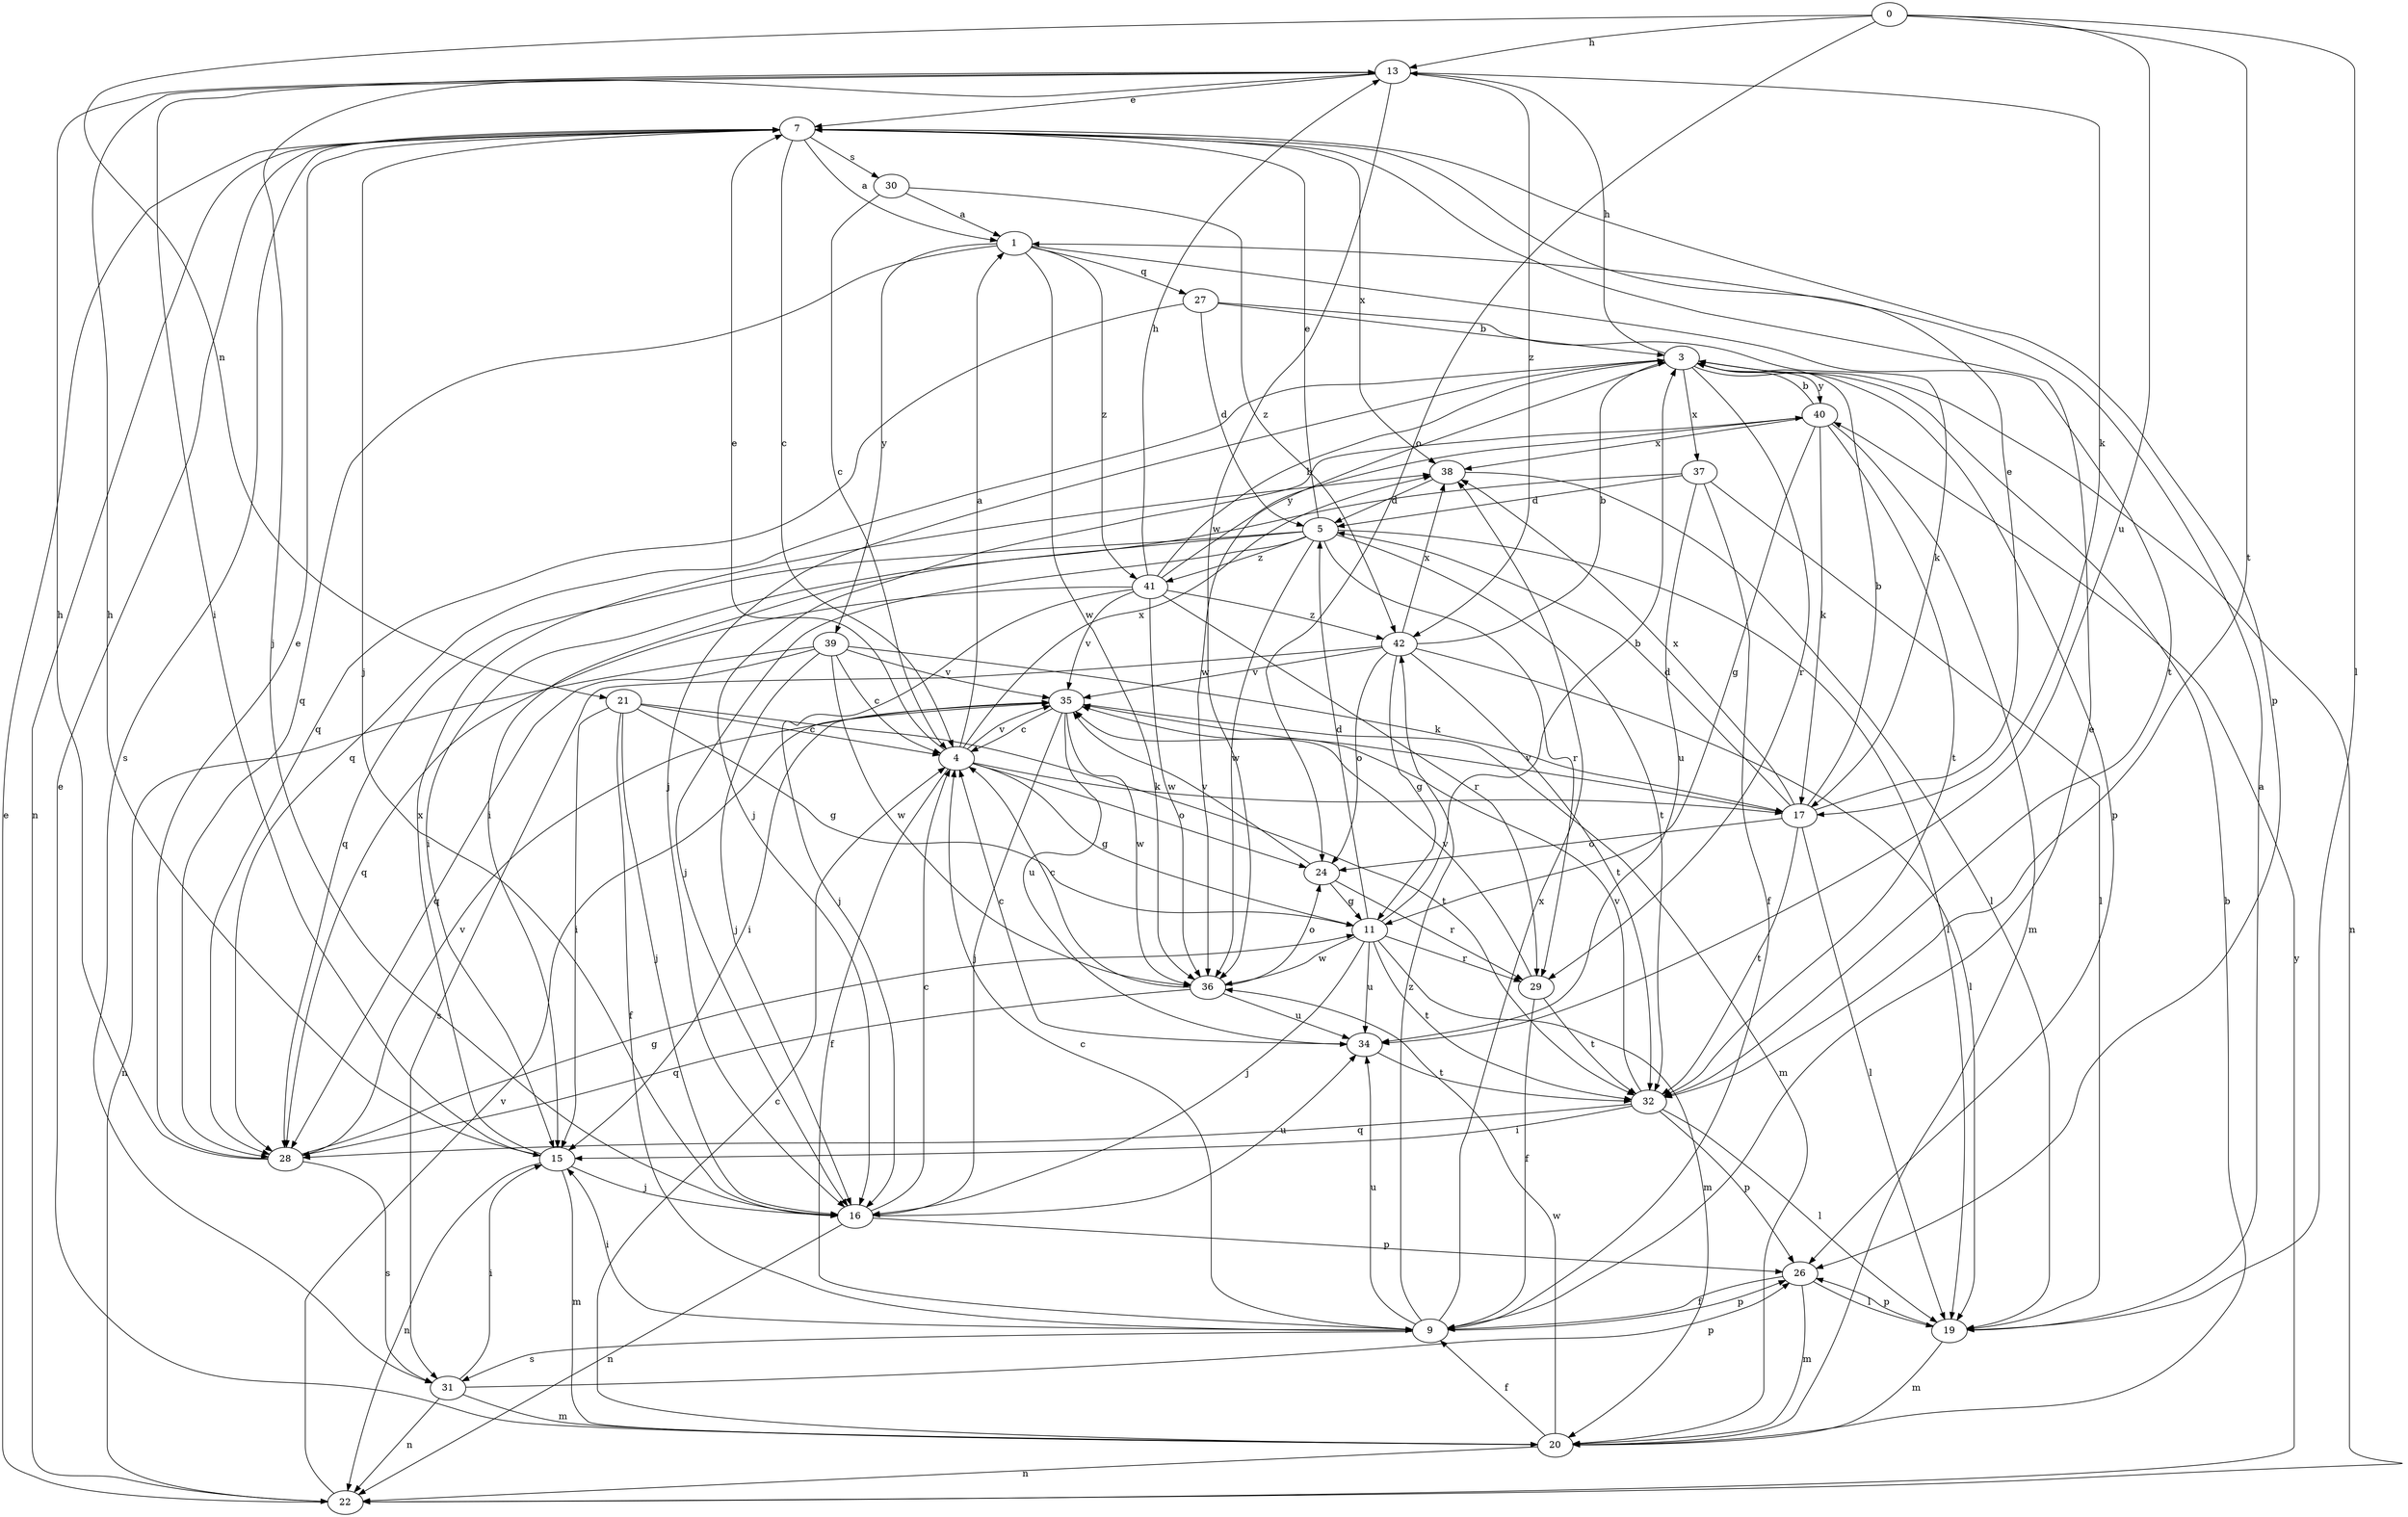 strict digraph  {
0;
1;
3;
4;
5;
7;
9;
11;
13;
15;
16;
17;
19;
20;
21;
22;
24;
26;
27;
28;
29;
30;
31;
32;
34;
35;
36;
37;
38;
39;
40;
41;
42;
0 -> 13  [label=h];
0 -> 19  [label=l];
0 -> 21  [label=n];
0 -> 24  [label=o];
0 -> 32  [label=t];
0 -> 34  [label=u];
1 -> 27  [label=q];
1 -> 28  [label=q];
1 -> 32  [label=t];
1 -> 36  [label=w];
1 -> 39  [label=y];
1 -> 41  [label=z];
3 -> 13  [label=h];
3 -> 16  [label=j];
3 -> 22  [label=n];
3 -> 26  [label=p];
3 -> 28  [label=q];
3 -> 29  [label=r];
3 -> 36  [label=w];
3 -> 37  [label=x];
3 -> 40  [label=y];
4 -> 1  [label=a];
4 -> 7  [label=e];
4 -> 9  [label=f];
4 -> 11  [label=g];
4 -> 17  [label=k];
4 -> 24  [label=o];
4 -> 35  [label=v];
4 -> 38  [label=x];
5 -> 7  [label=e];
5 -> 15  [label=i];
5 -> 16  [label=j];
5 -> 19  [label=l];
5 -> 28  [label=q];
5 -> 29  [label=r];
5 -> 32  [label=t];
5 -> 36  [label=w];
5 -> 41  [label=z];
7 -> 1  [label=a];
7 -> 4  [label=c];
7 -> 16  [label=j];
7 -> 22  [label=n];
7 -> 26  [label=p];
7 -> 30  [label=s];
7 -> 31  [label=s];
7 -> 38  [label=x];
9 -> 4  [label=c];
9 -> 7  [label=e];
9 -> 15  [label=i];
9 -> 26  [label=p];
9 -> 31  [label=s];
9 -> 34  [label=u];
9 -> 38  [label=x];
9 -> 42  [label=z];
11 -> 3  [label=b];
11 -> 5  [label=d];
11 -> 16  [label=j];
11 -> 20  [label=m];
11 -> 29  [label=r];
11 -> 32  [label=t];
11 -> 34  [label=u];
11 -> 36  [label=w];
13 -> 7  [label=e];
13 -> 15  [label=i];
13 -> 16  [label=j];
13 -> 17  [label=k];
13 -> 36  [label=w];
13 -> 42  [label=z];
15 -> 13  [label=h];
15 -> 16  [label=j];
15 -> 20  [label=m];
15 -> 22  [label=n];
15 -> 38  [label=x];
16 -> 4  [label=c];
16 -> 22  [label=n];
16 -> 26  [label=p];
16 -> 34  [label=u];
17 -> 3  [label=b];
17 -> 5  [label=d];
17 -> 7  [label=e];
17 -> 19  [label=l];
17 -> 24  [label=o];
17 -> 32  [label=t];
17 -> 35  [label=v];
17 -> 38  [label=x];
19 -> 1  [label=a];
19 -> 20  [label=m];
19 -> 26  [label=p];
20 -> 3  [label=b];
20 -> 4  [label=c];
20 -> 7  [label=e];
20 -> 9  [label=f];
20 -> 22  [label=n];
20 -> 36  [label=w];
21 -> 4  [label=c];
21 -> 9  [label=f];
21 -> 11  [label=g];
21 -> 15  [label=i];
21 -> 16  [label=j];
21 -> 32  [label=t];
22 -> 7  [label=e];
22 -> 35  [label=v];
22 -> 40  [label=y];
24 -> 11  [label=g];
24 -> 29  [label=r];
24 -> 35  [label=v];
26 -> 9  [label=f];
26 -> 19  [label=l];
26 -> 20  [label=m];
27 -> 3  [label=b];
27 -> 5  [label=d];
27 -> 17  [label=k];
27 -> 28  [label=q];
28 -> 7  [label=e];
28 -> 11  [label=g];
28 -> 13  [label=h];
28 -> 31  [label=s];
28 -> 35  [label=v];
29 -> 9  [label=f];
29 -> 32  [label=t];
29 -> 35  [label=v];
30 -> 1  [label=a];
30 -> 4  [label=c];
30 -> 42  [label=z];
31 -> 15  [label=i];
31 -> 20  [label=m];
31 -> 22  [label=n];
31 -> 26  [label=p];
32 -> 15  [label=i];
32 -> 19  [label=l];
32 -> 26  [label=p];
32 -> 28  [label=q];
32 -> 35  [label=v];
34 -> 4  [label=c];
34 -> 32  [label=t];
35 -> 4  [label=c];
35 -> 15  [label=i];
35 -> 16  [label=j];
35 -> 20  [label=m];
35 -> 34  [label=u];
35 -> 36  [label=w];
36 -> 4  [label=c];
36 -> 24  [label=o];
36 -> 28  [label=q];
36 -> 34  [label=u];
37 -> 5  [label=d];
37 -> 9  [label=f];
37 -> 15  [label=i];
37 -> 19  [label=l];
37 -> 34  [label=u];
38 -> 5  [label=d];
38 -> 19  [label=l];
39 -> 4  [label=c];
39 -> 16  [label=j];
39 -> 17  [label=k];
39 -> 22  [label=n];
39 -> 28  [label=q];
39 -> 35  [label=v];
39 -> 36  [label=w];
40 -> 3  [label=b];
40 -> 11  [label=g];
40 -> 16  [label=j];
40 -> 17  [label=k];
40 -> 20  [label=m];
40 -> 32  [label=t];
40 -> 38  [label=x];
41 -> 3  [label=b];
41 -> 13  [label=h];
41 -> 16  [label=j];
41 -> 28  [label=q];
41 -> 29  [label=r];
41 -> 35  [label=v];
41 -> 36  [label=w];
41 -> 40  [label=y];
41 -> 42  [label=z];
42 -> 3  [label=b];
42 -> 11  [label=g];
42 -> 19  [label=l];
42 -> 24  [label=o];
42 -> 31  [label=s];
42 -> 32  [label=t];
42 -> 35  [label=v];
42 -> 38  [label=x];
}
